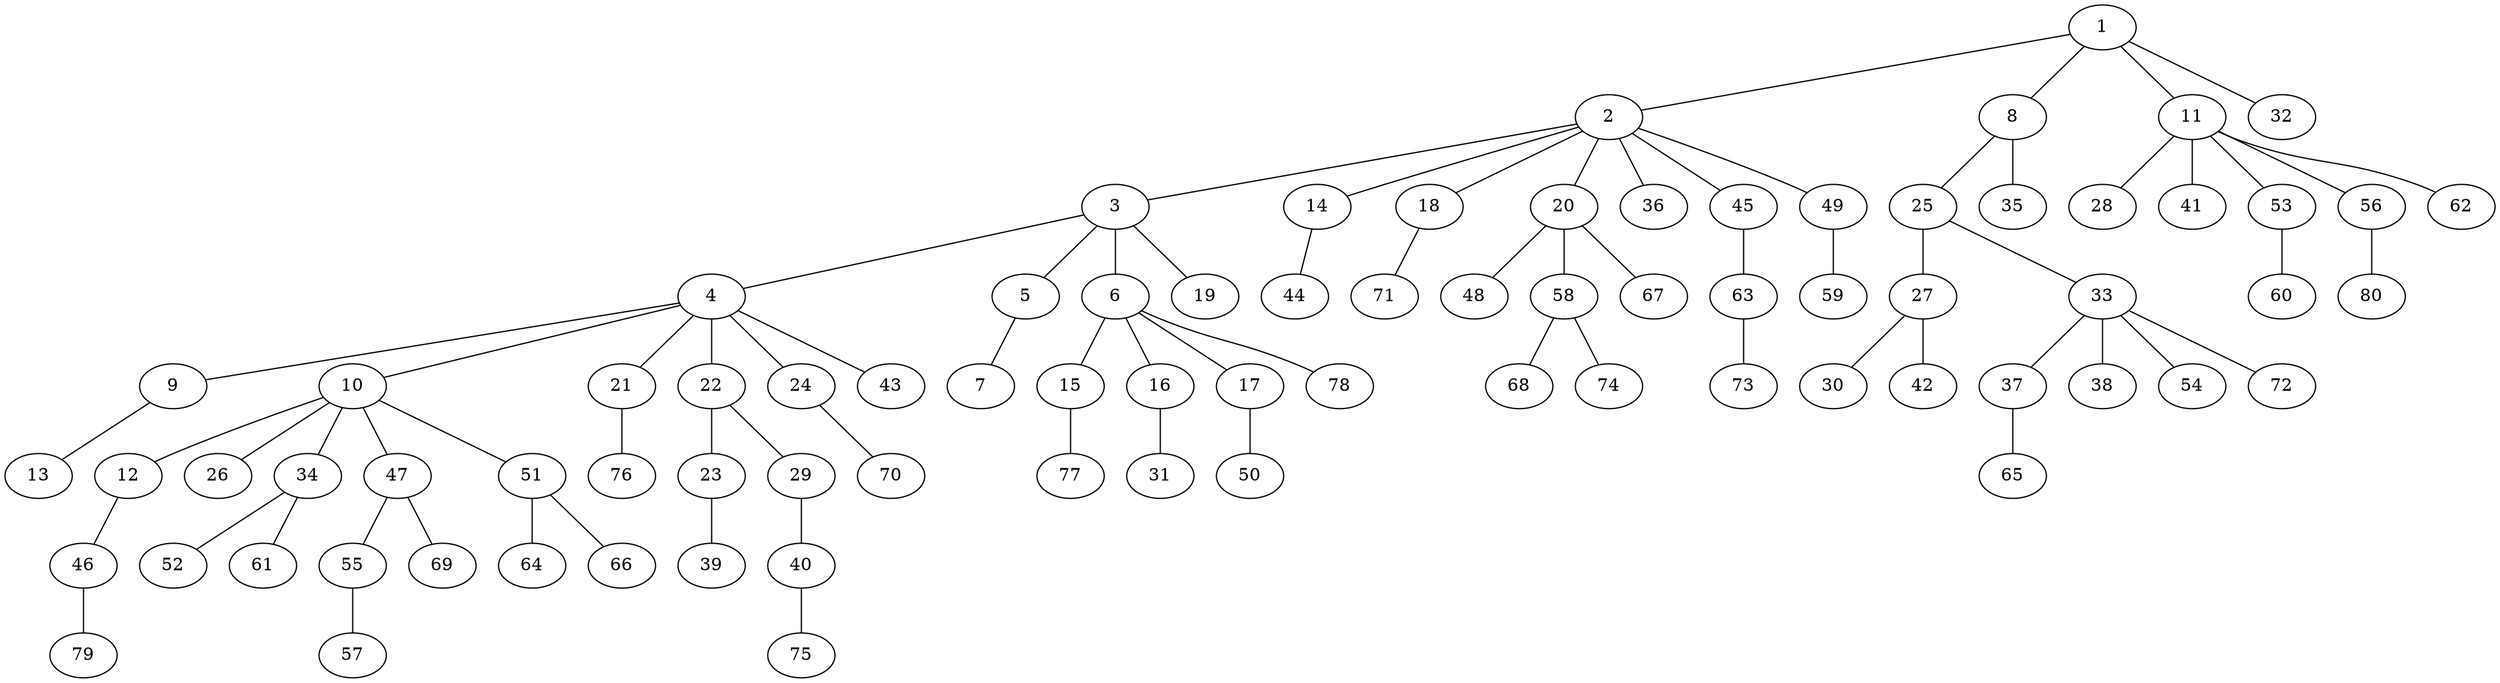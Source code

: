 graph graphname {1--2
1--8
1--11
1--32
2--3
2--14
2--18
2--20
2--36
2--45
2--49
3--4
3--5
3--6
3--19
4--9
4--10
4--21
4--22
4--24
4--43
5--7
6--15
6--16
6--17
6--78
8--25
8--35
9--13
10--12
10--26
10--34
10--47
10--51
11--28
11--41
11--53
11--56
11--62
12--46
14--44
15--77
16--31
17--50
18--71
20--48
20--58
20--67
21--76
22--23
22--29
23--39
24--70
25--27
25--33
27--30
27--42
29--40
33--37
33--38
33--54
33--72
34--52
34--61
37--65
40--75
45--63
46--79
47--55
47--69
49--59
51--64
51--66
53--60
55--57
56--80
58--68
58--74
63--73
}